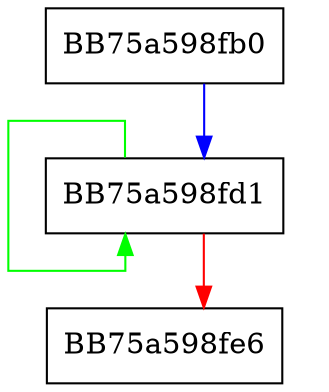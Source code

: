 digraph SSE_pmovmskb {
  node [shape="box"];
  graph [splines=ortho];
  BB75a598fb0 -> BB75a598fd1 [color="blue"];
  BB75a598fd1 -> BB75a598fd1 [color="green"];
  BB75a598fd1 -> BB75a598fe6 [color="red"];
}
